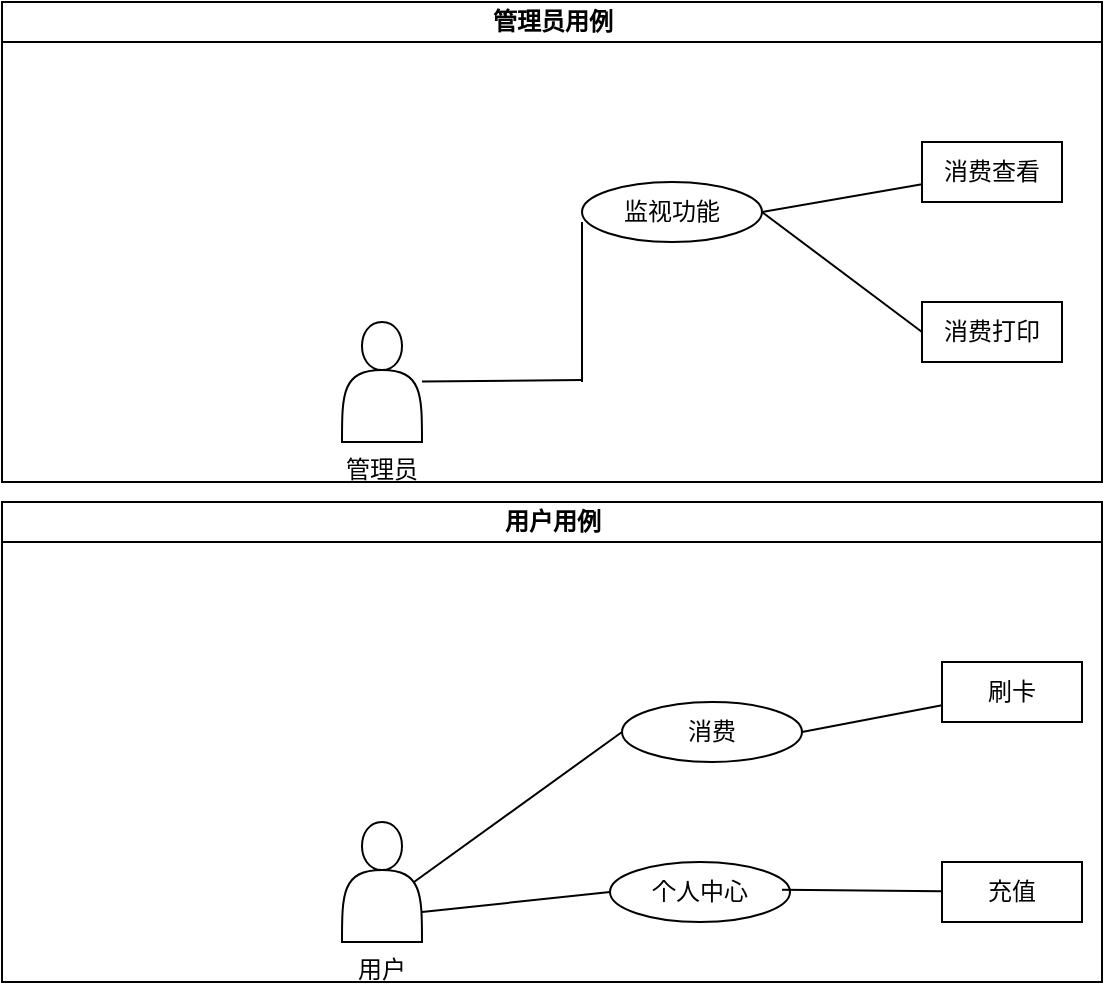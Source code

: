 <mxfile version="13.7.3" type="github">
  <diagram id="prtHgNgQTEPvFCAcTncT" name="Page-1">
    <mxGraphModel dx="1422" dy="794" grid="1" gridSize="10" guides="1" tooltips="1" connect="1" arrows="1" fold="1" page="1" pageScale="1" pageWidth="827" pageHeight="1169" math="0" shadow="0">
      <root>
        <mxCell id="0" />
        <mxCell id="1" parent="0" />
        <mxCell id="dNxyNK7c78bLwvsdeMH5-11" value="管理员用例" style="swimlane;html=1;startSize=20;horizontal=1;containerType=tree;glass=0;" parent="1" vertex="1">
          <mxGeometry x="40" y="80" width="550" height="240" as="geometry" />
        </mxCell>
        <mxCell id="eOAoFRRqFjfWuNRvMkIL-10" value="管理员&lt;br&gt;" style="shape=actor;whiteSpace=wrap;html=1;labelPosition=center;verticalLabelPosition=bottom;align=center;verticalAlign=top;" vertex="1" parent="dNxyNK7c78bLwvsdeMH5-11">
          <mxGeometry x="170" y="160" width="40" height="60" as="geometry" />
        </mxCell>
        <mxCell id="eOAoFRRqFjfWuNRvMkIL-13" value="消费查看" style="rounded=0;whiteSpace=wrap;html=1;" vertex="1" parent="dNxyNK7c78bLwvsdeMH5-11">
          <mxGeometry x="460" y="70" width="70" height="30" as="geometry" />
        </mxCell>
        <mxCell id="eOAoFRRqFjfWuNRvMkIL-14" value="监视功能" style="ellipse;whiteSpace=wrap;html=1;" vertex="1" parent="dNxyNK7c78bLwvsdeMH5-11">
          <mxGeometry x="290" y="90" width="90" height="30" as="geometry" />
        </mxCell>
        <mxCell id="eOAoFRRqFjfWuNRvMkIL-21" value="消费打印" style="rounded=0;whiteSpace=wrap;html=1;" vertex="1" parent="dNxyNK7c78bLwvsdeMH5-11">
          <mxGeometry x="460" y="150" width="70" height="30" as="geometry" />
        </mxCell>
        <mxCell id="eOAoFRRqFjfWuNRvMkIL-23" value="" style="endArrow=none;html=1;exitX=1;exitY=0.5;exitDx=0;exitDy=0;" edge="1" parent="dNxyNK7c78bLwvsdeMH5-11" source="eOAoFRRqFjfWuNRvMkIL-14" target="eOAoFRRqFjfWuNRvMkIL-13">
          <mxGeometry width="50" height="50" relative="1" as="geometry">
            <mxPoint x="374" y="110" as="sourcePoint" />
            <mxPoint x="424" y="60" as="targetPoint" />
          </mxGeometry>
        </mxCell>
        <mxCell id="eOAoFRRqFjfWuNRvMkIL-24" value="" style="endArrow=none;html=1;exitX=1;exitY=0.5;exitDx=0;exitDy=0;entryX=0;entryY=0.5;entryDx=0;entryDy=0;" edge="1" parent="dNxyNK7c78bLwvsdeMH5-11" source="eOAoFRRqFjfWuNRvMkIL-14" target="eOAoFRRqFjfWuNRvMkIL-21">
          <mxGeometry width="50" height="50" relative="1" as="geometry">
            <mxPoint x="390" y="115" as="sourcePoint" />
            <mxPoint x="470" y="108.043" as="targetPoint" />
          </mxGeometry>
        </mxCell>
        <mxCell id="eOAoFRRqFjfWuNRvMkIL-11" value="" style="endArrow=none;html=1;" edge="1" parent="1" source="eOAoFRRqFjfWuNRvMkIL-10">
          <mxGeometry width="50" height="50" relative="1" as="geometry">
            <mxPoint x="400" y="310" as="sourcePoint" />
            <mxPoint x="330" y="269" as="targetPoint" />
          </mxGeometry>
        </mxCell>
        <mxCell id="eOAoFRRqFjfWuNRvMkIL-12" value="" style="endArrow=none;html=1;" edge="1" parent="1">
          <mxGeometry width="50" height="50" relative="1" as="geometry">
            <mxPoint x="330" y="270" as="sourcePoint" />
            <mxPoint x="330" y="190" as="targetPoint" />
            <Array as="points">
              <mxPoint x="330" y="270" />
            </Array>
          </mxGeometry>
        </mxCell>
        <mxCell id="eOAoFRRqFjfWuNRvMkIL-28" value="用户用例" style="swimlane;html=1;startSize=20;horizontal=1;containerType=tree;glass=0;" vertex="1" parent="1">
          <mxGeometry x="40" y="330" width="550" height="240" as="geometry" />
        </mxCell>
        <mxCell id="eOAoFRRqFjfWuNRvMkIL-29" value="用户" style="shape=actor;whiteSpace=wrap;html=1;labelPosition=center;verticalLabelPosition=bottom;align=center;verticalAlign=top;" vertex="1" parent="eOAoFRRqFjfWuNRvMkIL-28">
          <mxGeometry x="170" y="160" width="40" height="60" as="geometry" />
        </mxCell>
        <mxCell id="eOAoFRRqFjfWuNRvMkIL-30" value="刷卡" style="rounded=0;whiteSpace=wrap;html=1;" vertex="1" parent="eOAoFRRqFjfWuNRvMkIL-28">
          <mxGeometry x="470" y="80" width="70" height="30" as="geometry" />
        </mxCell>
        <mxCell id="eOAoFRRqFjfWuNRvMkIL-31" value="消费" style="ellipse;whiteSpace=wrap;html=1;" vertex="1" parent="eOAoFRRqFjfWuNRvMkIL-28">
          <mxGeometry x="310" y="100" width="90" height="30" as="geometry" />
        </mxCell>
        <mxCell id="eOAoFRRqFjfWuNRvMkIL-33" value="" style="endArrow=none;html=1;exitX=1;exitY=0.5;exitDx=0;exitDy=0;" edge="1" parent="eOAoFRRqFjfWuNRvMkIL-28" source="eOAoFRRqFjfWuNRvMkIL-31" target="eOAoFRRqFjfWuNRvMkIL-30">
          <mxGeometry width="50" height="50" relative="1" as="geometry">
            <mxPoint x="394" y="120" as="sourcePoint" />
            <mxPoint x="444" y="70" as="targetPoint" />
          </mxGeometry>
        </mxCell>
        <mxCell id="eOAoFRRqFjfWuNRvMkIL-42" value="" style="endArrow=none;html=1;exitX=0.9;exitY=0.5;exitDx=0;exitDy=0;entryX=0;entryY=0.5;entryDx=0;entryDy=0;exitPerimeter=0;" edge="1" parent="eOAoFRRqFjfWuNRvMkIL-28" source="eOAoFRRqFjfWuNRvMkIL-29" target="eOAoFRRqFjfWuNRvMkIL-31">
          <mxGeometry width="50" height="50" relative="1" as="geometry">
            <mxPoint x="240" y="160" as="sourcePoint" />
            <mxPoint x="290" y="110" as="targetPoint" />
          </mxGeometry>
        </mxCell>
        <mxCell id="eOAoFRRqFjfWuNRvMkIL-43" value="个人中心" style="ellipse;whiteSpace=wrap;html=1;" vertex="1" parent="eOAoFRRqFjfWuNRvMkIL-28">
          <mxGeometry x="304" y="180" width="90" height="30" as="geometry" />
        </mxCell>
        <mxCell id="eOAoFRRqFjfWuNRvMkIL-44" value="" style="endArrow=none;html=1;exitX=1;exitY=0.75;exitDx=0;exitDy=0;entryX=0;entryY=0.5;entryDx=0;entryDy=0;" edge="1" parent="eOAoFRRqFjfWuNRvMkIL-28" source="eOAoFRRqFjfWuNRvMkIL-29" target="eOAoFRRqFjfWuNRvMkIL-43">
          <mxGeometry width="50" height="50" relative="1" as="geometry">
            <mxPoint x="216" y="200" as="sourcePoint" />
            <mxPoint x="320" y="125" as="targetPoint" />
          </mxGeometry>
        </mxCell>
        <mxCell id="eOAoFRRqFjfWuNRvMkIL-45" value="充值" style="rounded=0;whiteSpace=wrap;html=1;" vertex="1" parent="eOAoFRRqFjfWuNRvMkIL-28">
          <mxGeometry x="470" y="180" width="70" height="30" as="geometry" />
        </mxCell>
        <mxCell id="eOAoFRRqFjfWuNRvMkIL-46" value="" style="endArrow=none;html=1;exitX=1;exitY=0.5;exitDx=0;exitDy=0;" edge="1" parent="eOAoFRRqFjfWuNRvMkIL-28" target="eOAoFRRqFjfWuNRvMkIL-45">
          <mxGeometry width="50" height="50" relative="1" as="geometry">
            <mxPoint x="390" y="193.91" as="sourcePoint" />
            <mxPoint x="470" y="179.997" as="targetPoint" />
          </mxGeometry>
        </mxCell>
      </root>
    </mxGraphModel>
  </diagram>
</mxfile>
